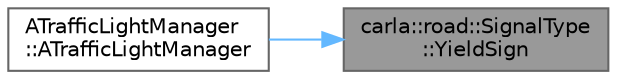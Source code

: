 digraph "carla::road::SignalType::YieldSign"
{
 // INTERACTIVE_SVG=YES
 // LATEX_PDF_SIZE
  bgcolor="transparent";
  edge [fontname=Helvetica,fontsize=10,labelfontname=Helvetica,labelfontsize=10];
  node [fontname=Helvetica,fontsize=10,shape=box,height=0.2,width=0.4];
  rankdir="RL";
  Node1 [id="Node000001",label="carla::road::SignalType\l::YieldSign",height=0.2,width=0.4,color="gray40", fillcolor="grey60", style="filled", fontcolor="black",tooltip=" "];
  Node1 -> Node2 [id="edge1_Node000001_Node000002",dir="back",color="steelblue1",style="solid",tooltip=" "];
  Node2 [id="Node000002",label="ATrafficLightManager\l::ATrafficLightManager",height=0.2,width=0.4,color="grey40", fillcolor="white", style="filled",URL="$df/da5/classATrafficLightManager.html#af989ac7c0f4f6896d3fb5623c74a91c0",tooltip=" "];
}
